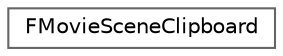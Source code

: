 digraph "Graphical Class Hierarchy"
{
 // INTERACTIVE_SVG=YES
 // LATEX_PDF_SIZE
  bgcolor="transparent";
  edge [fontname=Helvetica,fontsize=10,labelfontname=Helvetica,labelfontsize=10];
  node [fontname=Helvetica,fontsize=10,shape=box,height=0.2,width=0.4];
  rankdir="LR";
  Node0 [id="Node000000",label="FMovieSceneClipboard",height=0.2,width=0.4,color="grey40", fillcolor="white", style="filled",URL="$db/d47/classFMovieSceneClipboard.html",tooltip="A clipboard representing serializable copied data for a movie scene."];
}
